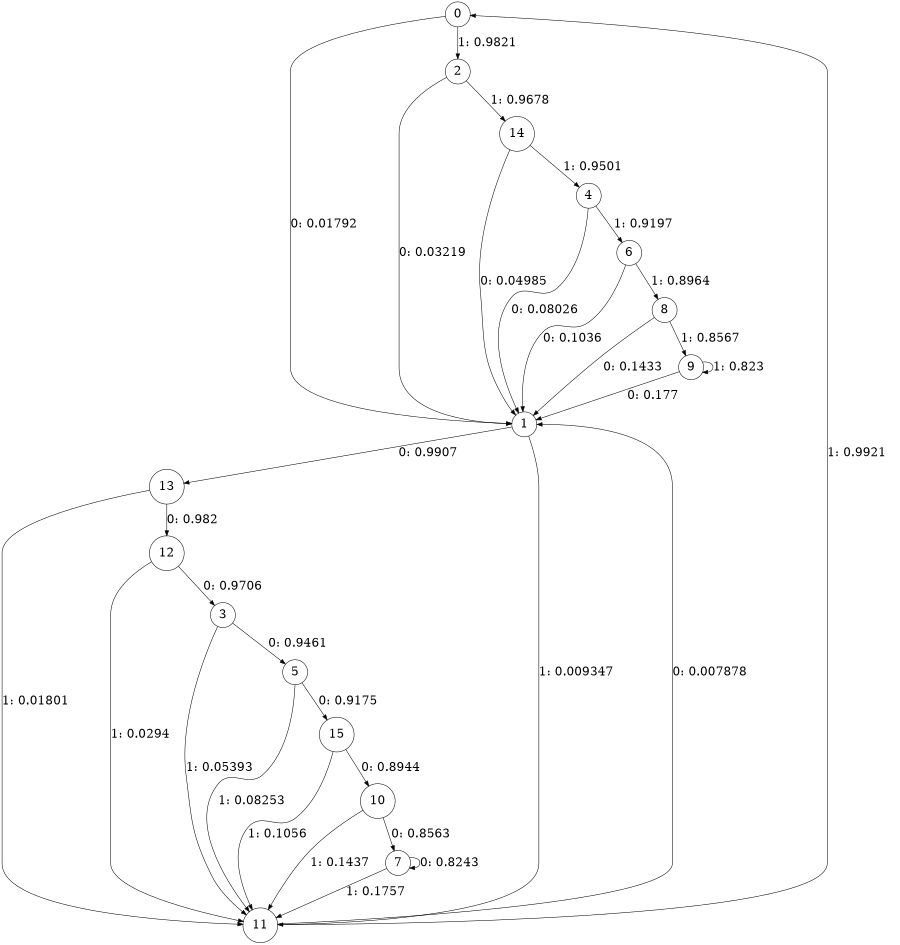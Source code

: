 digraph "ch3source_phase3_L8" {
size = "6,8.5";
ratio = "fill";
node [shape = circle];
node [fontsize = 24];
edge [fontsize = 24];
0 -> 1 [label = "0: 0.01792  "];
0 -> 2 [label = "1: 0.9821   "];
1 -> 13 [label = "0: 0.9907   "];
1 -> 11 [label = "1: 0.009347  "];
2 -> 1 [label = "0: 0.03219  "];
2 -> 14 [label = "1: 0.9678   "];
3 -> 5 [label = "0: 0.9461   "];
3 -> 11 [label = "1: 0.05393  "];
4 -> 1 [label = "0: 0.08026  "];
4 -> 6 [label = "1: 0.9197   "];
5 -> 15 [label = "0: 0.9175   "];
5 -> 11 [label = "1: 0.08253  "];
6 -> 1 [label = "0: 0.1036   "];
6 -> 8 [label = "1: 0.8964   "];
7 -> 7 [label = "0: 0.8243   "];
7 -> 11 [label = "1: 0.1757   "];
8 -> 1 [label = "0: 0.1433   "];
8 -> 9 [label = "1: 0.8567   "];
9 -> 1 [label = "0: 0.177    "];
9 -> 9 [label = "1: 0.823    "];
10 -> 7 [label = "0: 0.8563   "];
10 -> 11 [label = "1: 0.1437   "];
11 -> 1 [label = "0: 0.007878  "];
11 -> 0 [label = "1: 0.9921   "];
12 -> 3 [label = "0: 0.9706   "];
12 -> 11 [label = "1: 0.0294   "];
13 -> 12 [label = "0: 0.982    "];
13 -> 11 [label = "1: 0.01801  "];
14 -> 1 [label = "0: 0.04985  "];
14 -> 4 [label = "1: 0.9501   "];
15 -> 10 [label = "0: 0.8944   "];
15 -> 11 [label = "1: 0.1056   "];
}